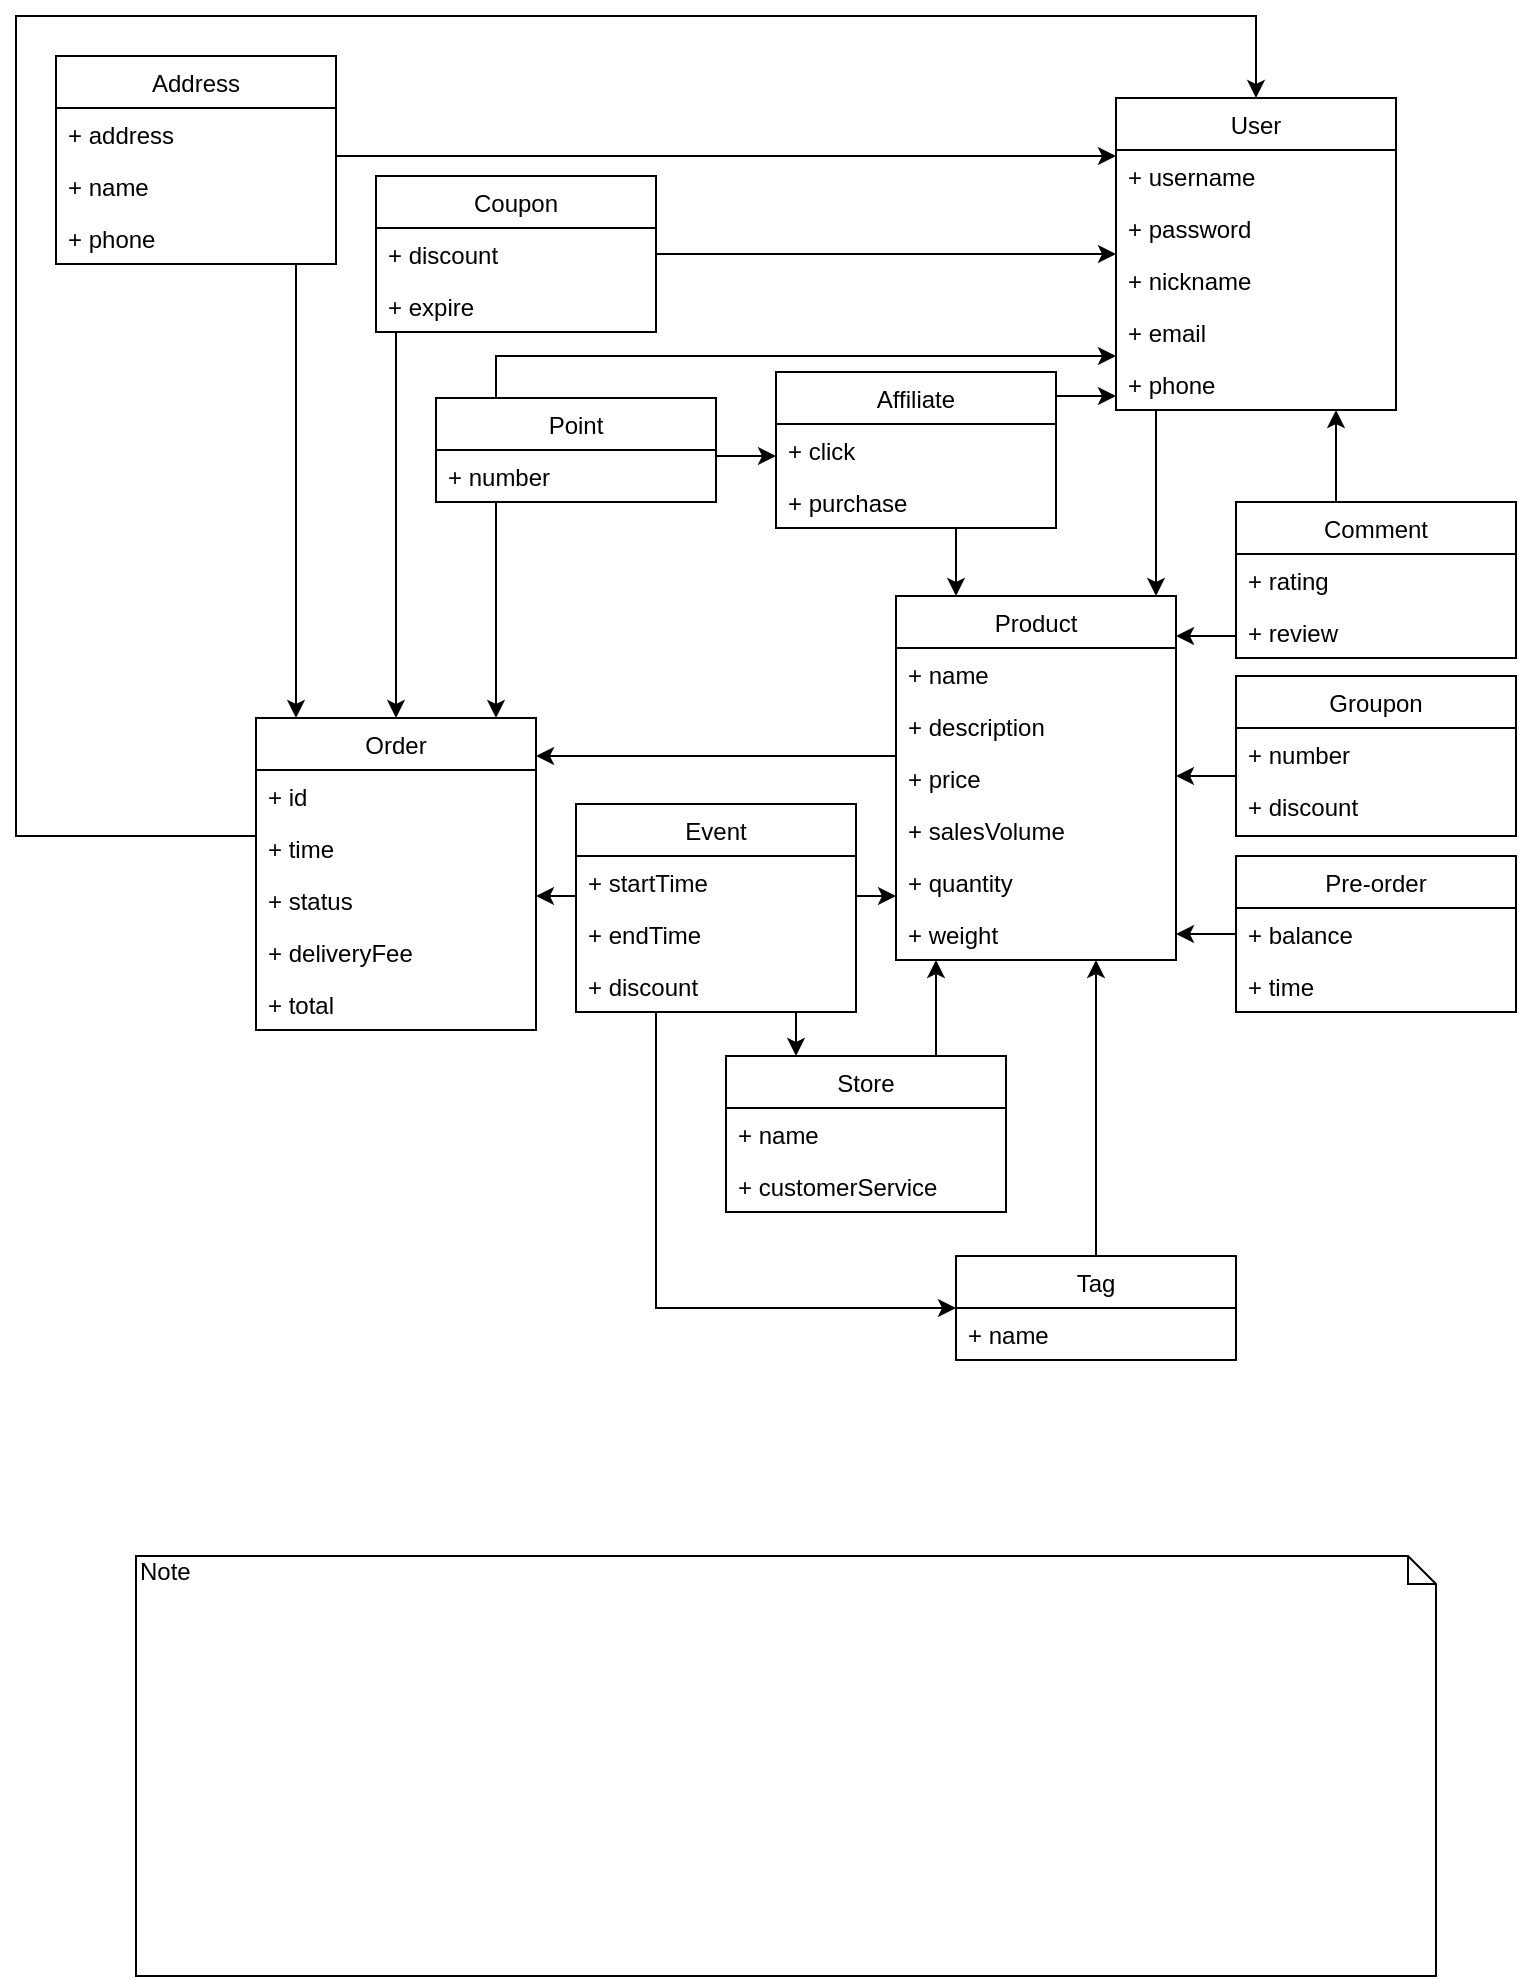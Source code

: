 <mxfile version="13.7.3" type="github">
  <diagram name="Page-1" id="c4acf3e9-155e-7222-9cf6-157b1a14988f">
    <mxGraphModel dx="1014" dy="788" grid="1" gridSize="10" guides="1" tooltips="1" connect="1" arrows="1" fold="1" page="1" pageScale="1" pageWidth="850" pageHeight="1100" background="#ffffff" math="0" shadow="0">
      <root>
        <mxCell id="0" />
        <mxCell id="1" parent="0" />
        <mxCell id="Wg_URIJDg97OJkbECGHN-22" style="edgeStyle=orthogonalEdgeStyle;rounded=0;orthogonalLoop=1;jettySize=auto;html=1;" parent="1" source="cWEvqDjVxCRMQag2It_K-7" target="cWEvqDjVxCRMQag2It_K-1" edge="1">
          <mxGeometry relative="1" as="geometry">
            <mxPoint x="290" y="210" as="targetPoint" />
            <Array as="points">
              <mxPoint x="520" y="130" />
              <mxPoint x="520" y="130" />
            </Array>
          </mxGeometry>
        </mxCell>
        <mxCell id="Wg_URIJDg97OJkbECGHN-27" style="edgeStyle=orthogonalEdgeStyle;rounded=0;orthogonalLoop=1;jettySize=auto;html=1;" parent="1" source="cWEvqDjVxCRMQag2It_K-15" target="cWEvqDjVxCRMQag2It_K-1" edge="1">
          <mxGeometry relative="1" as="geometry">
            <Array as="points">
              <mxPoint x="420" y="179" />
              <mxPoint x="420" y="179" />
            </Array>
          </mxGeometry>
        </mxCell>
        <mxCell id="Wg_URIJDg97OJkbECGHN-28" style="edgeStyle=orthogonalEdgeStyle;rounded=0;orthogonalLoop=1;jettySize=auto;html=1;" parent="1" source="cWEvqDjVxCRMQag2It_K-27" target="cWEvqDjVxCRMQag2It_K-1" edge="1">
          <mxGeometry relative="1" as="geometry">
            <mxPoint x="470" y="202" as="targetPoint" />
            <Array as="points">
              <mxPoint x="580" y="250" />
              <mxPoint x="580" y="250" />
            </Array>
          </mxGeometry>
        </mxCell>
        <mxCell id="Wg_URIJDg97OJkbECGHN-29" style="edgeStyle=orthogonalEdgeStyle;rounded=0;orthogonalLoop=1;jettySize=auto;html=1;" parent="1" source="cWEvqDjVxCRMQag2It_K-35" target="cWEvqDjVxCRMQag2It_K-31" edge="1">
          <mxGeometry relative="1" as="geometry">
            <mxPoint x="600" y="570" as="targetPoint" />
            <Array as="points">
              <mxPoint x="510" y="540" />
              <mxPoint x="510" y="540" />
            </Array>
          </mxGeometry>
        </mxCell>
        <mxCell id="Wg_URIJDg97OJkbECGHN-32" style="edgeStyle=orthogonalEdgeStyle;rounded=0;orthogonalLoop=1;jettySize=auto;html=1;" parent="1" source="Wg_URIJDg97OJkbECGHN-5" target="cWEvqDjVxCRMQag2It_K-31" edge="1">
          <mxGeometry relative="1" as="geometry">
            <Array as="points">
              <mxPoint x="590" y="610" />
              <mxPoint x="590" y="610" />
            </Array>
          </mxGeometry>
        </mxCell>
        <mxCell id="WDRUSjMyyAlwKaMGkTFs-7" style="edgeStyle=orthogonalEdgeStyle;rounded=0;orthogonalLoop=1;jettySize=auto;html=1;" edge="1" parent="1" source="cWEvqDjVxCRMQag2It_K-31" target="cWEvqDjVxCRMQag2It_K-23">
          <mxGeometry relative="1" as="geometry">
            <Array as="points">
              <mxPoint x="430" y="430" />
              <mxPoint x="430" y="430" />
            </Array>
          </mxGeometry>
        </mxCell>
        <mxCell id="WDRUSjMyyAlwKaMGkTFs-8" style="edgeStyle=orthogonalEdgeStyle;rounded=0;orthogonalLoop=1;jettySize=auto;html=1;" edge="1" parent="1" source="cWEvqDjVxCRMQag2It_K-23" target="cWEvqDjVxCRMQag2It_K-1">
          <mxGeometry relative="1" as="geometry">
            <Array as="points">
              <mxPoint x="50" y="470" />
              <mxPoint x="50" y="60" />
              <mxPoint x="670" y="60" />
            </Array>
          </mxGeometry>
        </mxCell>
        <mxCell id="WDRUSjMyyAlwKaMGkTFs-14" style="edgeStyle=orthogonalEdgeStyle;rounded=0;orthogonalLoop=1;jettySize=auto;html=1;" edge="1" parent="1" source="cWEvqDjVxCRMQag2It_K-15" target="cWEvqDjVxCRMQag2It_K-23">
          <mxGeometry relative="1" as="geometry">
            <Array as="points">
              <mxPoint x="240" y="340" />
              <mxPoint x="240" y="340" />
            </Array>
          </mxGeometry>
        </mxCell>
        <mxCell id="WDRUSjMyyAlwKaMGkTFs-11" style="edgeStyle=orthogonalEdgeStyle;rounded=0;orthogonalLoop=1;jettySize=auto;html=1;" edge="1" parent="1" source="Wg_URIJDg97OJkbECGHN-37" target="cWEvqDjVxCRMQag2It_K-31">
          <mxGeometry relative="1" as="geometry">
            <Array as="points">
              <mxPoint x="630" y="510" />
              <mxPoint x="630" y="510" />
            </Array>
          </mxGeometry>
        </mxCell>
        <mxCell id="WDRUSjMyyAlwKaMGkTFs-10" style="edgeStyle=orthogonalEdgeStyle;rounded=0;orthogonalLoop=1;jettySize=auto;html=1;" edge="1" parent="1" source="Wg_URIJDg97OJkbECGHN-33" target="cWEvqDjVxCRMQag2It_K-31">
          <mxGeometry relative="1" as="geometry">
            <Array as="points">
              <mxPoint x="650" y="440" />
              <mxPoint x="650" y="440" />
            </Array>
          </mxGeometry>
        </mxCell>
        <mxCell id="WDRUSjMyyAlwKaMGkTFs-20" style="edgeStyle=orthogonalEdgeStyle;rounded=0;orthogonalLoop=1;jettySize=auto;html=1;" edge="1" parent="1" source="cWEvqDjVxCRMQag2It_K-7" target="cWEvqDjVxCRMQag2It_K-23">
          <mxGeometry relative="1" as="geometry">
            <Array as="points">
              <mxPoint x="190" y="290" />
              <mxPoint x="190" y="290" />
            </Array>
          </mxGeometry>
        </mxCell>
        <mxCell id="WDRUSjMyyAlwKaMGkTFs-30" style="edgeStyle=orthogonalEdgeStyle;rounded=0;orthogonalLoop=1;jettySize=auto;html=1;" edge="1" parent="1" source="cWEvqDjVxCRMQag2It_K-27" target="cWEvqDjVxCRMQag2It_K-31">
          <mxGeometry relative="1" as="geometry">
            <Array as="points">
              <mxPoint x="520" y="330" />
              <mxPoint x="520" y="330" />
            </Array>
          </mxGeometry>
        </mxCell>
        <mxCell id="WDRUSjMyyAlwKaMGkTFs-31" style="edgeStyle=orthogonalEdgeStyle;rounded=0;orthogonalLoop=1;jettySize=auto;html=1;" edge="1" parent="1" source="cWEvqDjVxCRMQag2It_K-19" target="cWEvqDjVxCRMQag2It_K-23">
          <mxGeometry relative="1" as="geometry">
            <Array as="points">
              <mxPoint x="290" y="350" />
              <mxPoint x="290" y="350" />
            </Array>
          </mxGeometry>
        </mxCell>
        <mxCell id="WDRUSjMyyAlwKaMGkTFs-48" style="edgeStyle=orthogonalEdgeStyle;rounded=0;orthogonalLoop=1;jettySize=auto;html=1;" edge="1" parent="1" source="cWEvqDjVxCRMQag2It_K-1" target="cWEvqDjVxCRMQag2It_K-31">
          <mxGeometry relative="1" as="geometry">
            <Array as="points">
              <mxPoint x="620" y="290" />
              <mxPoint x="620" y="290" />
            </Array>
          </mxGeometry>
        </mxCell>
        <mxCell id="WDRUSjMyyAlwKaMGkTFs-35" style="edgeStyle=orthogonalEdgeStyle;rounded=0;orthogonalLoop=1;jettySize=auto;html=1;" edge="1" parent="1" source="cWEvqDjVxCRMQag2It_K-19" target="cWEvqDjVxCRMQag2It_K-27">
          <mxGeometry relative="1" as="geometry">
            <mxPoint x="440" y="336" as="sourcePoint" />
            <mxPoint x="630" y="298" as="targetPoint" />
            <Array as="points">
              <mxPoint x="420" y="280" />
              <mxPoint x="420" y="280" />
            </Array>
          </mxGeometry>
        </mxCell>
        <mxCell id="WDRUSjMyyAlwKaMGkTFs-36" style="edgeStyle=orthogonalEdgeStyle;rounded=0;orthogonalLoop=1;jettySize=auto;html=1;" edge="1" parent="1" source="cWEvqDjVxCRMQag2It_K-19" target="cWEvqDjVxCRMQag2It_K-1">
          <mxGeometry relative="1" as="geometry">
            <Array as="points">
              <mxPoint x="290" y="230" />
            </Array>
          </mxGeometry>
        </mxCell>
        <mxCell id="WDRUSjMyyAlwKaMGkTFs-38" style="edgeStyle=orthogonalEdgeStyle;rounded=0;orthogonalLoop=1;jettySize=auto;html=1;" edge="1" parent="1" source="Wg_URIJDg97OJkbECGHN-1" target="Wg_URIJDg97OJkbECGHN-5">
          <mxGeometry relative="1" as="geometry">
            <Array as="points">
              <mxPoint x="370" y="706" />
            </Array>
          </mxGeometry>
        </mxCell>
        <mxCell id="WDRUSjMyyAlwKaMGkTFs-39" style="edgeStyle=orthogonalEdgeStyle;rounded=0;orthogonalLoop=1;jettySize=auto;html=1;" edge="1" parent="1" source="Wg_URIJDg97OJkbECGHN-1" target="cWEvqDjVxCRMQag2It_K-23">
          <mxGeometry relative="1" as="geometry">
            <Array as="points">
              <mxPoint x="320" y="500" />
              <mxPoint x="320" y="500" />
            </Array>
          </mxGeometry>
        </mxCell>
        <mxCell id="WDRUSjMyyAlwKaMGkTFs-40" style="edgeStyle=orthogonalEdgeStyle;rounded=0;orthogonalLoop=1;jettySize=auto;html=1;" edge="1" parent="1" source="Wg_URIJDg97OJkbECGHN-1" target="cWEvqDjVxCRMQag2It_K-35">
          <mxGeometry relative="1" as="geometry">
            <Array as="points">
              <mxPoint x="440" y="570" />
              <mxPoint x="440" y="570" />
            </Array>
          </mxGeometry>
        </mxCell>
        <mxCell id="WDRUSjMyyAlwKaMGkTFs-46" style="edgeStyle=orthogonalEdgeStyle;rounded=0;orthogonalLoop=1;jettySize=auto;html=1;" edge="1" parent="1" source="WDRUSjMyyAlwKaMGkTFs-42" target="cWEvqDjVxCRMQag2It_K-1">
          <mxGeometry relative="1" as="geometry">
            <Array as="points">
              <mxPoint x="710" y="280" />
              <mxPoint x="710" y="280" />
            </Array>
          </mxGeometry>
        </mxCell>
        <mxCell id="WDRUSjMyyAlwKaMGkTFs-47" style="edgeStyle=orthogonalEdgeStyle;rounded=0;orthogonalLoop=1;jettySize=auto;html=1;" edge="1" parent="1" source="WDRUSjMyyAlwKaMGkTFs-42" target="cWEvqDjVxCRMQag2It_K-31">
          <mxGeometry relative="1" as="geometry">
            <Array as="points">
              <mxPoint x="650" y="370" />
              <mxPoint x="650" y="370" />
            </Array>
          </mxGeometry>
        </mxCell>
        <mxCell id="WDRUSjMyyAlwKaMGkTFs-49" style="edgeStyle=orthogonalEdgeStyle;rounded=0;orthogonalLoop=1;jettySize=auto;html=1;" edge="1" parent="1" source="Wg_URIJDg97OJkbECGHN-1">
          <mxGeometry relative="1" as="geometry">
            <mxPoint x="490" y="500" as="targetPoint" />
            <Array as="points">
              <mxPoint x="490" y="500" />
            </Array>
          </mxGeometry>
        </mxCell>
        <mxCell id="cWEvqDjVxCRMQag2It_K-15" value="Coupon" style="swimlane;fontStyle=0;childLayout=stackLayout;horizontal=1;startSize=26;fillColor=none;horizontalStack=0;resizeParent=1;resizeParentMax=0;resizeLast=0;collapsible=1;marginBottom=0;" parent="1" vertex="1">
          <mxGeometry x="230" y="140" width="140" height="78" as="geometry" />
        </mxCell>
        <mxCell id="cWEvqDjVxCRMQag2It_K-16" value="+ discount" style="text;strokeColor=none;fillColor=none;align=left;verticalAlign=top;spacingLeft=4;spacingRight=4;overflow=hidden;rotatable=0;points=[[0,0.5],[1,0.5]];portConstraint=eastwest;" parent="cWEvqDjVxCRMQag2It_K-15" vertex="1">
          <mxGeometry y="26" width="140" height="26" as="geometry" />
        </mxCell>
        <mxCell id="cWEvqDjVxCRMQag2It_K-17" value="+ expire" style="text;strokeColor=none;fillColor=none;align=left;verticalAlign=top;spacingLeft=4;spacingRight=4;overflow=hidden;rotatable=0;points=[[0,0.5],[1,0.5]];portConstraint=eastwest;" parent="cWEvqDjVxCRMQag2It_K-15" vertex="1">
          <mxGeometry y="52" width="140" height="26" as="geometry" />
        </mxCell>
        <mxCell id="cWEvqDjVxCRMQag2It_K-7" value="Address" style="swimlane;fontStyle=0;childLayout=stackLayout;horizontal=1;startSize=26;fillColor=none;horizontalStack=0;resizeParent=1;resizeParentMax=0;resizeLast=0;collapsible=1;marginBottom=0;" parent="1" vertex="1">
          <mxGeometry x="70" y="80" width="140" height="104" as="geometry" />
        </mxCell>
        <mxCell id="cWEvqDjVxCRMQag2It_K-8" value="+ address" style="text;strokeColor=none;fillColor=none;align=left;verticalAlign=top;spacingLeft=4;spacingRight=4;overflow=hidden;rotatable=0;points=[[0,0.5],[1,0.5]];portConstraint=eastwest;" parent="cWEvqDjVxCRMQag2It_K-7" vertex="1">
          <mxGeometry y="26" width="140" height="26" as="geometry" />
        </mxCell>
        <mxCell id="cWEvqDjVxCRMQag2It_K-9" value="+ name" style="text;strokeColor=none;fillColor=none;align=left;verticalAlign=top;spacingLeft=4;spacingRight=4;overflow=hidden;rotatable=0;points=[[0,0.5],[1,0.5]];portConstraint=eastwest;" parent="cWEvqDjVxCRMQag2It_K-7" vertex="1">
          <mxGeometry y="52" width="140" height="26" as="geometry" />
        </mxCell>
        <mxCell id="cWEvqDjVxCRMQag2It_K-10" value="+ phone" style="text;strokeColor=none;fillColor=none;align=left;verticalAlign=top;spacingLeft=4;spacingRight=4;overflow=hidden;rotatable=0;points=[[0,0.5],[1,0.5]];portConstraint=eastwest;" parent="cWEvqDjVxCRMQag2It_K-7" vertex="1">
          <mxGeometry y="78" width="140" height="26" as="geometry" />
        </mxCell>
        <mxCell id="cWEvqDjVxCRMQag2It_K-23" value="Order" style="swimlane;fontStyle=0;childLayout=stackLayout;horizontal=1;startSize=26;fillColor=none;horizontalStack=0;resizeParent=1;resizeParentMax=0;resizeLast=0;collapsible=1;marginBottom=0;" parent="1" vertex="1">
          <mxGeometry x="170" y="411" width="140" height="156" as="geometry" />
        </mxCell>
        <mxCell id="cWEvqDjVxCRMQag2It_K-26" value="+ id" style="text;strokeColor=none;fillColor=none;align=left;verticalAlign=top;spacingLeft=4;spacingRight=4;overflow=hidden;rotatable=0;points=[[0,0.5],[1,0.5]];portConstraint=eastwest;" parent="cWEvqDjVxCRMQag2It_K-23" vertex="1">
          <mxGeometry y="26" width="140" height="26" as="geometry" />
        </mxCell>
        <mxCell id="cWEvqDjVxCRMQag2It_K-24" value="+ time" style="text;strokeColor=none;fillColor=none;align=left;verticalAlign=top;spacingLeft=4;spacingRight=4;overflow=hidden;rotatable=0;points=[[0,0.5],[1,0.5]];portConstraint=eastwest;" parent="cWEvqDjVxCRMQag2It_K-23" vertex="1">
          <mxGeometry y="52" width="140" height="26" as="geometry" />
        </mxCell>
        <mxCell id="WDRUSjMyyAlwKaMGkTFs-22" value="+ status" style="text;strokeColor=none;fillColor=none;align=left;verticalAlign=top;spacingLeft=4;spacingRight=4;overflow=hidden;rotatable=0;points=[[0,0.5],[1,0.5]];portConstraint=eastwest;" vertex="1" parent="cWEvqDjVxCRMQag2It_K-23">
          <mxGeometry y="78" width="140" height="26" as="geometry" />
        </mxCell>
        <mxCell id="WDRUSjMyyAlwKaMGkTFs-24" value="+ deliveryFee" style="text;strokeColor=none;fillColor=none;align=left;verticalAlign=top;spacingLeft=4;spacingRight=4;overflow=hidden;rotatable=0;points=[[0,0.5],[1,0.5]];portConstraint=eastwest;" vertex="1" parent="cWEvqDjVxCRMQag2It_K-23">
          <mxGeometry y="104" width="140" height="26" as="geometry" />
        </mxCell>
        <mxCell id="WDRUSjMyyAlwKaMGkTFs-32" value="+ total" style="text;strokeColor=none;fillColor=none;align=left;verticalAlign=top;spacingLeft=4;spacingRight=4;overflow=hidden;rotatable=0;points=[[0,0.5],[1,0.5]];portConstraint=eastwest;" vertex="1" parent="cWEvqDjVxCRMQag2It_K-23">
          <mxGeometry y="130" width="140" height="26" as="geometry" />
        </mxCell>
        <mxCell id="cWEvqDjVxCRMQag2It_K-19" value="Point" style="swimlane;fontStyle=0;childLayout=stackLayout;horizontal=1;startSize=26;fillColor=none;horizontalStack=0;resizeParent=1;resizeParentMax=0;resizeLast=0;collapsible=1;marginBottom=0;" parent="1" vertex="1">
          <mxGeometry x="260" y="251" width="140" height="52" as="geometry" />
        </mxCell>
        <mxCell id="cWEvqDjVxCRMQag2It_K-20" value="+ number" style="text;strokeColor=none;fillColor=none;align=left;verticalAlign=top;spacingLeft=4;spacingRight=4;overflow=hidden;rotatable=0;points=[[0,0.5],[1,0.5]];portConstraint=eastwest;" parent="cWEvqDjVxCRMQag2It_K-19" vertex="1">
          <mxGeometry y="26" width="140" height="26" as="geometry" />
        </mxCell>
        <mxCell id="cWEvqDjVxCRMQag2It_K-1" value="User" style="swimlane;fontStyle=0;childLayout=stackLayout;horizontal=1;startSize=26;fillColor=none;horizontalStack=0;resizeParent=1;resizeParentMax=0;resizeLast=0;collapsible=1;marginBottom=0;" parent="1" vertex="1">
          <mxGeometry x="600" y="101" width="140" height="156" as="geometry" />
        </mxCell>
        <mxCell id="cWEvqDjVxCRMQag2It_K-2" value="+ username" style="text;strokeColor=none;fillColor=none;align=left;verticalAlign=top;spacingLeft=4;spacingRight=4;overflow=hidden;rotatable=0;points=[[0,0.5],[1,0.5]];portConstraint=eastwest;" parent="cWEvqDjVxCRMQag2It_K-1" vertex="1">
          <mxGeometry y="26" width="140" height="26" as="geometry" />
        </mxCell>
        <mxCell id="cWEvqDjVxCRMQag2It_K-3" value="+ password" style="text;strokeColor=none;fillColor=none;align=left;verticalAlign=top;spacingLeft=4;spacingRight=4;overflow=hidden;rotatable=0;points=[[0,0.5],[1,0.5]];portConstraint=eastwest;" parent="cWEvqDjVxCRMQag2It_K-1" vertex="1">
          <mxGeometry y="52" width="140" height="26" as="geometry" />
        </mxCell>
        <mxCell id="cWEvqDjVxCRMQag2It_K-14" value="+ nickname" style="text;strokeColor=none;fillColor=none;align=left;verticalAlign=top;spacingLeft=4;spacingRight=4;overflow=hidden;rotatable=0;points=[[0,0.5],[1,0.5]];portConstraint=eastwest;" parent="cWEvqDjVxCRMQag2It_K-1" vertex="1">
          <mxGeometry y="78" width="140" height="26" as="geometry" />
        </mxCell>
        <mxCell id="WDRUSjMyyAlwKaMGkTFs-3" value="+ email" style="text;strokeColor=none;fillColor=none;align=left;verticalAlign=top;spacingLeft=4;spacingRight=4;overflow=hidden;rotatable=0;points=[[0,0.5],[1,0.5]];portConstraint=eastwest;" vertex="1" parent="cWEvqDjVxCRMQag2It_K-1">
          <mxGeometry y="104" width="140" height="26" as="geometry" />
        </mxCell>
        <mxCell id="Wg_URIJDg97OJkbECGHN-14" value="+ phone" style="text;strokeColor=none;fillColor=none;align=left;verticalAlign=top;spacingLeft=4;spacingRight=4;overflow=hidden;rotatable=0;points=[[0,0.5],[1,0.5]];portConstraint=eastwest;" parent="cWEvqDjVxCRMQag2It_K-1" vertex="1">
          <mxGeometry y="130" width="140" height="26" as="geometry" />
        </mxCell>
        <mxCell id="cWEvqDjVxCRMQag2It_K-27" value="Affiliate" style="swimlane;fontStyle=0;childLayout=stackLayout;horizontal=1;startSize=26;fillColor=none;horizontalStack=0;resizeParent=1;resizeParentMax=0;resizeLast=0;collapsible=1;marginBottom=0;" parent="1" vertex="1">
          <mxGeometry x="430" y="238" width="140" height="78" as="geometry" />
        </mxCell>
        <mxCell id="cWEvqDjVxCRMQag2It_K-28" value="+ click" style="text;strokeColor=none;fillColor=none;align=left;verticalAlign=top;spacingLeft=4;spacingRight=4;overflow=hidden;rotatable=0;points=[[0,0.5],[1,0.5]];portConstraint=eastwest;" parent="cWEvqDjVxCRMQag2It_K-27" vertex="1">
          <mxGeometry y="26" width="140" height="26" as="geometry" />
        </mxCell>
        <mxCell id="cWEvqDjVxCRMQag2It_K-29" value="+ purchase" style="text;strokeColor=none;fillColor=none;align=left;verticalAlign=top;spacingLeft=4;spacingRight=4;overflow=hidden;rotatable=0;points=[[0,0.5],[1,0.5]];portConstraint=eastwest;" parent="cWEvqDjVxCRMQag2It_K-27" vertex="1">
          <mxGeometry y="52" width="140" height="26" as="geometry" />
        </mxCell>
        <mxCell id="cWEvqDjVxCRMQag2It_K-31" value="Product" style="swimlane;fontStyle=0;childLayout=stackLayout;horizontal=1;startSize=26;fillColor=none;horizontalStack=0;resizeParent=1;resizeParentMax=0;resizeLast=0;collapsible=1;marginBottom=0;" parent="1" vertex="1">
          <mxGeometry x="490" y="350" width="140" height="182" as="geometry" />
        </mxCell>
        <mxCell id="cWEvqDjVxCRMQag2It_K-32" value="+ name" style="text;strokeColor=none;fillColor=none;align=left;verticalAlign=top;spacingLeft=4;spacingRight=4;overflow=hidden;rotatable=0;points=[[0,0.5],[1,0.5]];portConstraint=eastwest;" parent="cWEvqDjVxCRMQag2It_K-31" vertex="1">
          <mxGeometry y="26" width="140" height="26" as="geometry" />
        </mxCell>
        <mxCell id="WDRUSjMyyAlwKaMGkTFs-4" value="+ description" style="text;strokeColor=none;fillColor=none;align=left;verticalAlign=top;spacingLeft=4;spacingRight=4;overflow=hidden;rotatable=0;points=[[0,0.5],[1,0.5]];portConstraint=eastwest;" vertex="1" parent="cWEvqDjVxCRMQag2It_K-31">
          <mxGeometry y="52" width="140" height="26" as="geometry" />
        </mxCell>
        <mxCell id="cWEvqDjVxCRMQag2It_K-33" value="+ price" style="text;strokeColor=none;fillColor=none;align=left;verticalAlign=top;spacingLeft=4;spacingRight=4;overflow=hidden;rotatable=0;points=[[0,0.5],[1,0.5]];portConstraint=eastwest;" parent="cWEvqDjVxCRMQag2It_K-31" vertex="1">
          <mxGeometry y="78" width="140" height="26" as="geometry" />
        </mxCell>
        <mxCell id="WDRUSjMyyAlwKaMGkTFs-12" value="+ salesVolume" style="text;strokeColor=none;fillColor=none;align=left;verticalAlign=top;spacingLeft=4;spacingRight=4;overflow=hidden;rotatable=0;points=[[0,0.5],[1,0.5]];portConstraint=eastwest;" vertex="1" parent="cWEvqDjVxCRMQag2It_K-31">
          <mxGeometry y="104" width="140" height="26" as="geometry" />
        </mxCell>
        <mxCell id="cWEvqDjVxCRMQag2It_K-34" value="+ quantity" style="text;strokeColor=none;fillColor=none;align=left;verticalAlign=top;spacingLeft=4;spacingRight=4;overflow=hidden;rotatable=0;points=[[0,0.5],[1,0.5]];portConstraint=eastwest;" parent="cWEvqDjVxCRMQag2It_K-31" vertex="1">
          <mxGeometry y="130" width="140" height="26" as="geometry" />
        </mxCell>
        <mxCell id="WDRUSjMyyAlwKaMGkTFs-9" value="+ weight" style="text;strokeColor=none;fillColor=none;align=left;verticalAlign=top;spacingLeft=4;spacingRight=4;overflow=hidden;rotatable=0;points=[[0,0.5],[1,0.5]];portConstraint=eastwest;" vertex="1" parent="cWEvqDjVxCRMQag2It_K-31">
          <mxGeometry y="156" width="140" height="26" as="geometry" />
        </mxCell>
        <mxCell id="WDRUSjMyyAlwKaMGkTFs-42" value="Comment" style="swimlane;fontStyle=0;childLayout=stackLayout;horizontal=1;startSize=26;fillColor=none;horizontalStack=0;resizeParent=1;resizeParentMax=0;resizeLast=0;collapsible=1;marginBottom=0;" vertex="1" parent="1">
          <mxGeometry x="660" y="303" width="140" height="78" as="geometry" />
        </mxCell>
        <mxCell id="WDRUSjMyyAlwKaMGkTFs-43" value="+ rating" style="text;strokeColor=none;fillColor=none;align=left;verticalAlign=top;spacingLeft=4;spacingRight=4;overflow=hidden;rotatable=0;points=[[0,0.5],[1,0.5]];portConstraint=eastwest;" vertex="1" parent="WDRUSjMyyAlwKaMGkTFs-42">
          <mxGeometry y="26" width="140" height="26" as="geometry" />
        </mxCell>
        <mxCell id="WDRUSjMyyAlwKaMGkTFs-44" value="+ review" style="text;strokeColor=none;fillColor=none;align=left;verticalAlign=top;spacingLeft=4;spacingRight=4;overflow=hidden;rotatable=0;points=[[0,0.5],[1,0.5]];portConstraint=eastwest;" vertex="1" parent="WDRUSjMyyAlwKaMGkTFs-42">
          <mxGeometry y="52" width="140" height="26" as="geometry" />
        </mxCell>
        <mxCell id="Wg_URIJDg97OJkbECGHN-33" value="Groupon" style="swimlane;fontStyle=0;childLayout=stackLayout;horizontal=1;startSize=26;fillColor=none;horizontalStack=0;resizeParent=1;resizeParentMax=0;resizeLast=0;collapsible=1;marginBottom=0;" parent="1" vertex="1">
          <mxGeometry x="660" y="390" width="140" height="80" as="geometry" />
        </mxCell>
        <mxCell id="Wg_URIJDg97OJkbECGHN-34" value="+ number" style="text;strokeColor=none;fillColor=none;align=left;verticalAlign=top;spacingLeft=4;spacingRight=4;overflow=hidden;rotatable=0;points=[[0,0.5],[1,0.5]];portConstraint=eastwest;" parent="Wg_URIJDg97OJkbECGHN-33" vertex="1">
          <mxGeometry y="26" width="140" height="26" as="geometry" />
        </mxCell>
        <mxCell id="Wg_URIJDg97OJkbECGHN-35" value="+ discount" style="text;strokeColor=none;fillColor=none;align=left;verticalAlign=top;spacingLeft=4;spacingRight=4;overflow=hidden;rotatable=0;points=[[0,0.5],[1,0.5]];portConstraint=eastwest;" parent="Wg_URIJDg97OJkbECGHN-33" vertex="1">
          <mxGeometry y="52" width="140" height="28" as="geometry" />
        </mxCell>
        <mxCell id="Wg_URIJDg97OJkbECGHN-37" value="Pre-order" style="swimlane;fontStyle=0;childLayout=stackLayout;horizontal=1;startSize=26;fillColor=none;horizontalStack=0;resizeParent=1;resizeParentMax=0;resizeLast=0;collapsible=1;marginBottom=0;" parent="1" vertex="1">
          <mxGeometry x="660" y="480" width="140" height="78" as="geometry" />
        </mxCell>
        <mxCell id="Wg_URIJDg97OJkbECGHN-38" value="+ balance" style="text;strokeColor=none;fillColor=none;align=left;verticalAlign=top;spacingLeft=4;spacingRight=4;overflow=hidden;rotatable=0;points=[[0,0.5],[1,0.5]];portConstraint=eastwest;" parent="Wg_URIJDg97OJkbECGHN-37" vertex="1">
          <mxGeometry y="26" width="140" height="26" as="geometry" />
        </mxCell>
        <mxCell id="Wg_URIJDg97OJkbECGHN-39" value="+ time" style="text;strokeColor=none;fillColor=none;align=left;verticalAlign=top;spacingLeft=4;spacingRight=4;overflow=hidden;rotatable=0;points=[[0,0.5],[1,0.5]];portConstraint=eastwest;" parent="Wg_URIJDg97OJkbECGHN-37" vertex="1">
          <mxGeometry y="52" width="140" height="26" as="geometry" />
        </mxCell>
        <mxCell id="Wg_URIJDg97OJkbECGHN-1" value="Event" style="swimlane;fontStyle=0;childLayout=stackLayout;horizontal=1;startSize=26;fillColor=none;horizontalStack=0;resizeParent=1;resizeParentMax=0;resizeLast=0;collapsible=1;marginBottom=0;" parent="1" vertex="1">
          <mxGeometry x="330" y="454" width="140" height="104" as="geometry" />
        </mxCell>
        <mxCell id="Wg_URIJDg97OJkbECGHN-2" value="+ startTime" style="text;strokeColor=none;fillColor=none;align=left;verticalAlign=top;spacingLeft=4;spacingRight=4;overflow=hidden;rotatable=0;points=[[0,0.5],[1,0.5]];portConstraint=eastwest;" parent="Wg_URIJDg97OJkbECGHN-1" vertex="1">
          <mxGeometry y="26" width="140" height="26" as="geometry" />
        </mxCell>
        <mxCell id="Wg_URIJDg97OJkbECGHN-3" value="+ endTime" style="text;strokeColor=none;fillColor=none;align=left;verticalAlign=top;spacingLeft=4;spacingRight=4;overflow=hidden;rotatable=0;points=[[0,0.5],[1,0.5]];portConstraint=eastwest;" parent="Wg_URIJDg97OJkbECGHN-1" vertex="1">
          <mxGeometry y="52" width="140" height="26" as="geometry" />
        </mxCell>
        <mxCell id="WDRUSjMyyAlwKaMGkTFs-41" value="+ discount" style="text;strokeColor=none;fillColor=none;align=left;verticalAlign=top;spacingLeft=4;spacingRight=4;overflow=hidden;rotatable=0;points=[[0,0.5],[1,0.5]];portConstraint=eastwest;" vertex="1" parent="Wg_URIJDg97OJkbECGHN-1">
          <mxGeometry y="78" width="140" height="26" as="geometry" />
        </mxCell>
        <mxCell id="Wg_URIJDg97OJkbECGHN-5" value="Tag" style="swimlane;fontStyle=0;childLayout=stackLayout;horizontal=1;startSize=26;fillColor=none;horizontalStack=0;resizeParent=1;resizeParentMax=0;resizeLast=0;collapsible=1;marginBottom=0;" parent="1" vertex="1">
          <mxGeometry x="520" y="680" width="140" height="52" as="geometry" />
        </mxCell>
        <mxCell id="Wg_URIJDg97OJkbECGHN-6" value="+ name" style="text;strokeColor=none;fillColor=none;align=left;verticalAlign=top;spacingLeft=4;spacingRight=4;overflow=hidden;rotatable=0;points=[[0,0.5],[1,0.5]];portConstraint=eastwest;" parent="Wg_URIJDg97OJkbECGHN-5" vertex="1">
          <mxGeometry y="26" width="140" height="26" as="geometry" />
        </mxCell>
        <mxCell id="cWEvqDjVxCRMQag2It_K-35" value="Store" style="swimlane;fontStyle=0;childLayout=stackLayout;horizontal=1;startSize=26;fillColor=none;horizontalStack=0;resizeParent=1;resizeParentMax=0;resizeLast=0;collapsible=1;marginBottom=0;" parent="1" vertex="1">
          <mxGeometry x="405" y="580" width="140" height="78" as="geometry" />
        </mxCell>
        <mxCell id="cWEvqDjVxCRMQag2It_K-36" value="+ name" style="text;strokeColor=none;fillColor=none;align=left;verticalAlign=top;spacingLeft=4;spacingRight=4;overflow=hidden;rotatable=0;points=[[0,0.5],[1,0.5]];portConstraint=eastwest;" parent="cWEvqDjVxCRMQag2It_K-35" vertex="1">
          <mxGeometry y="26" width="140" height="26" as="geometry" />
        </mxCell>
        <mxCell id="WDRUSjMyyAlwKaMGkTFs-25" value="+ customerService" style="text;strokeColor=none;fillColor=none;align=left;verticalAlign=top;spacingLeft=4;spacingRight=4;overflow=hidden;rotatable=0;points=[[0,0.5],[1,0.5]];portConstraint=eastwest;" vertex="1" parent="cWEvqDjVxCRMQag2It_K-35">
          <mxGeometry y="52" width="140" height="26" as="geometry" />
        </mxCell>
        <mxCell id="WDRUSjMyyAlwKaMGkTFs-50" value="Note" style="shape=note;whiteSpace=wrap;html=1;size=14;verticalAlign=top;align=left;spacingTop=-6;" vertex="1" parent="1">
          <mxGeometry x="110" y="830" width="650" height="210" as="geometry" />
        </mxCell>
      </root>
    </mxGraphModel>
  </diagram>
</mxfile>
